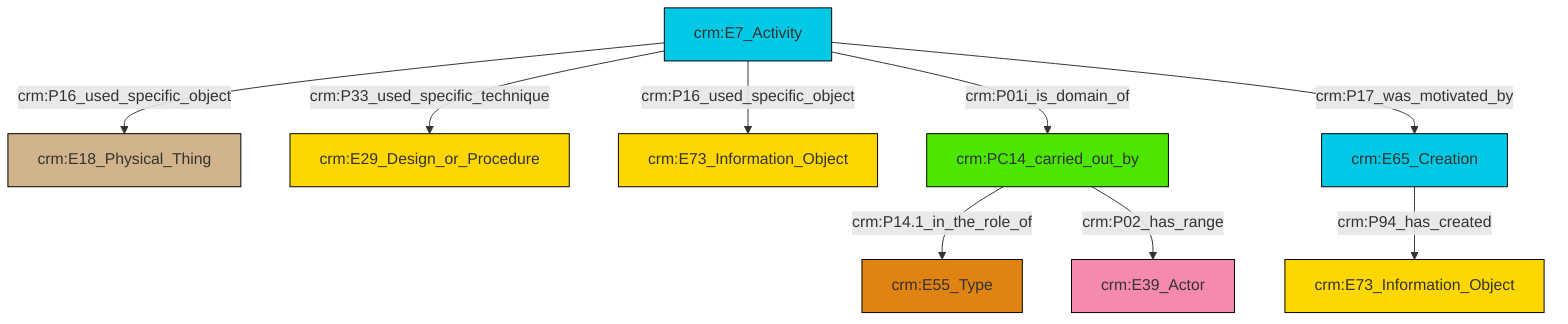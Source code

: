 graph TD
classDef Literal fill:#f2f2f2,stroke:#000000;
classDef CRM_Entity fill:#FFFFFF,stroke:#000000;
classDef Temporal_Entity fill:#00C9E6, stroke:#000000;
classDef Type fill:#E18312, stroke:#000000;
classDef Time-Span fill:#2C9C91, stroke:#000000;
classDef Appellation fill:#FFEB7F, stroke:#000000;
classDef Place fill:#008836, stroke:#000000;
classDef Persistent_Item fill:#B266B2, stroke:#000000;
classDef Conceptual_Object fill:#FFD700, stroke:#000000;
classDef Physical_Thing fill:#D2B48C, stroke:#000000;
classDef Actor fill:#f58aad, stroke:#000000;
classDef PC_Classes fill:#4ce600, stroke:#000000;
classDef Multi fill:#cccccc,stroke:#000000;

0["crm:E7_Activity"]:::Temporal_Entity -->|crm:P16_used_specific_object| 1["crm:E18_Physical_Thing"]:::Physical_Thing
0["crm:E7_Activity"]:::Temporal_Entity -->|crm:P33_used_specific_technique| 2["crm:E29_Design_or_Procedure"]:::Conceptual_Object
0["crm:E7_Activity"]:::Temporal_Entity -->|crm:P16_used_specific_object| 3["crm:E73_Information_Object"]:::Conceptual_Object
0["crm:E7_Activity"]:::Temporal_Entity -->|crm:P01i_is_domain_of| 4["crm:PC14_carried_out_by"]:::PC_Classes
8["crm:E65_Creation"]:::Temporal_Entity -->|crm:P94_has_created| 11["crm:E73_Information_Object"]:::Conceptual_Object
4["crm:PC14_carried_out_by"]:::PC_Classes -->|crm:P14.1_in_the_role_of| 14["crm:E55_Type"]:::Type
4["crm:PC14_carried_out_by"]:::PC_Classes -->|crm:P02_has_range| 6["crm:E39_Actor"]:::Actor
0["crm:E7_Activity"]:::Temporal_Entity -->|crm:P17_was_motivated_by| 8["crm:E65_Creation"]:::Temporal_Entity